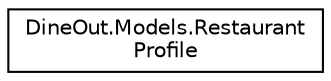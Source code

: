 digraph "Graphical Class Hierarchy"
{
 // LATEX_PDF_SIZE
  edge [fontname="Helvetica",fontsize="10",labelfontname="Helvetica",labelfontsize="10"];
  node [fontname="Helvetica",fontsize="10",shape=record];
  rankdir="LR";
  Node0 [label="DineOut.Models.Restaurant\lProfile",height=0.2,width=0.4,color="black", fillcolor="white", style="filled",URL="$class_dine_out_1_1_models_1_1_restaurant_profile.html",tooltip=" "];
}
